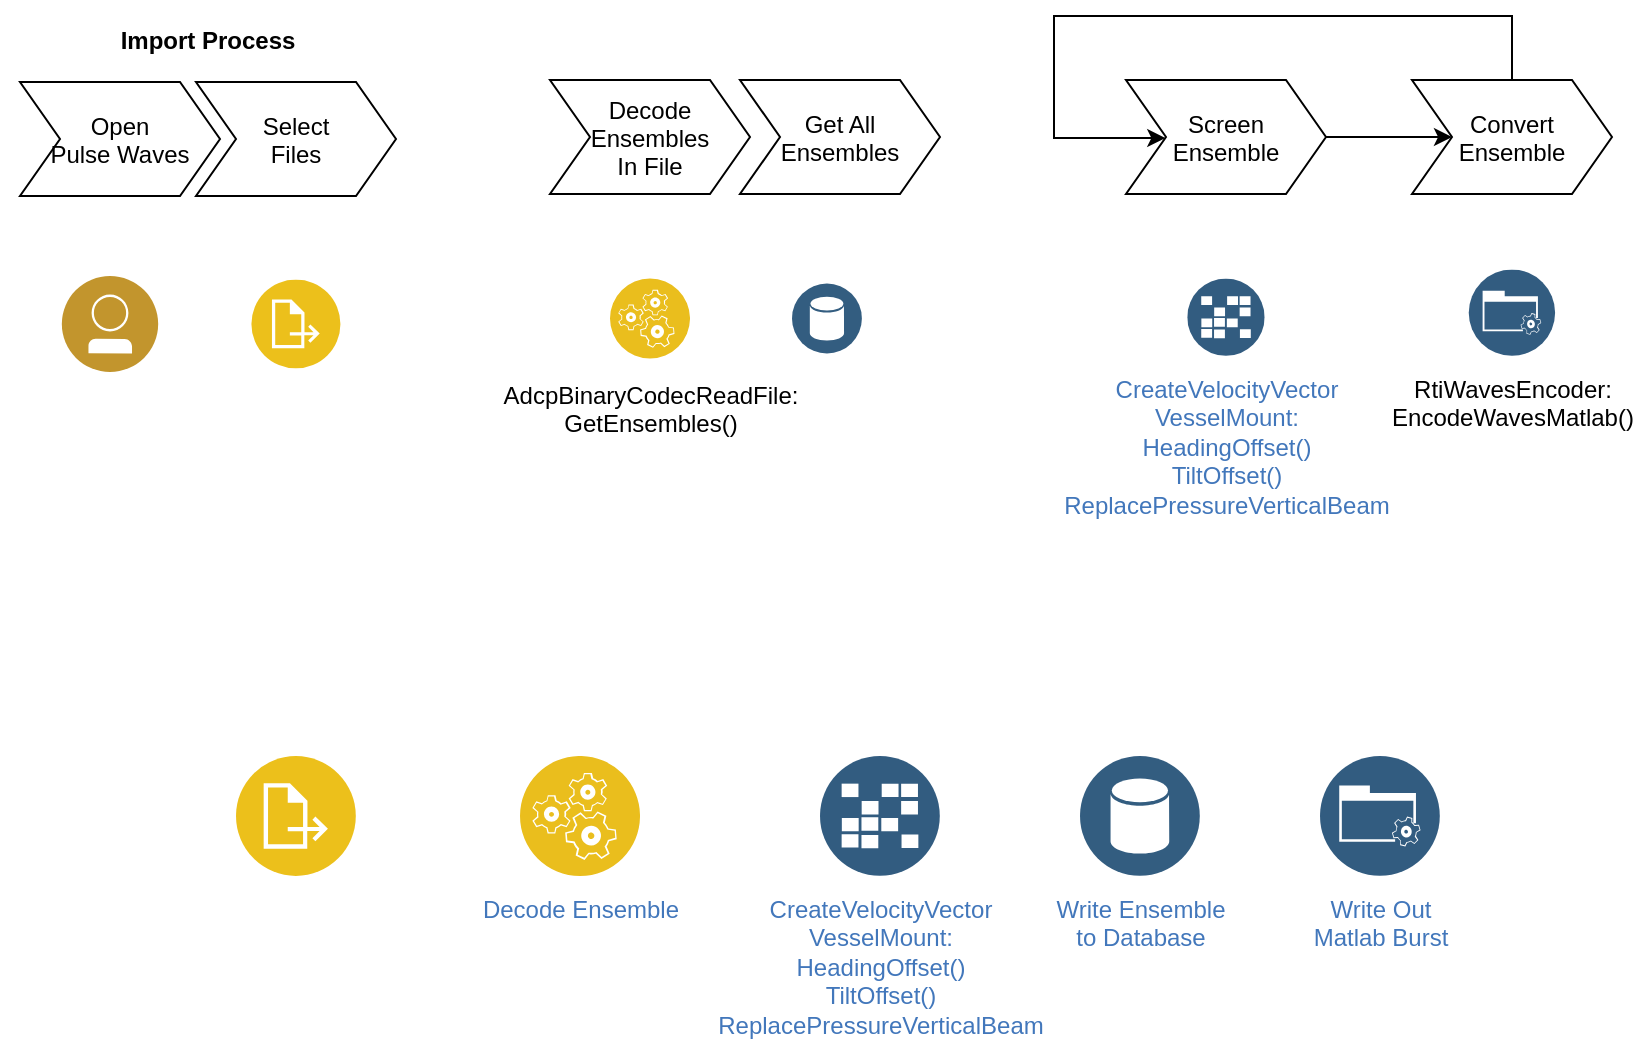 <mxfile version="12.6.5" type="device"><diagram id="lN7U42VgtvclNH2rJdbo" name="Page-1"><mxGraphModel dx="1086" dy="966" grid="1" gridSize="10" guides="1" tooltips="1" connect="1" arrows="1" fold="1" page="1" pageScale="1" pageWidth="1100" pageHeight="1700" math="0" shadow="0"><root><mxCell id="0"/><mxCell id="1" parent="0"/><mxCell id="D8DkwMoDonyib2GIKF-d-1" value="" style="aspect=fixed;perimeter=ellipsePerimeter;html=1;align=center;shadow=0;dashed=0;fontColor=#000000;labelBackgroundColor=#ffffff;fontSize=12;spacingTop=3;image;image=img/lib/ibm/users/user.svg;fontFamily=Helvetica;strokeColor=#6c8ebf;fillColor=#dae8fc;" vertex="1" parent="1"><mxGeometry x="100" y="150" width="50" height="48" as="geometry"/></mxCell><mxCell id="D8DkwMoDonyib2GIKF-d-2" value="" style="aspect=fixed;perimeter=ellipsePerimeter;html=1;align=center;shadow=0;dashed=0;fontColor=#000000;labelBackgroundColor=#ffffff;fontSize=12;spacingTop=3;image;image=img/lib/ibm/applications/annotate.svg;fontFamily=Helvetica;strokeColor=#6c8ebf;fillColor=#dae8fc;" vertex="1" parent="1"><mxGeometry x="194.22" y="151.75" width="47.55" height="44.5" as="geometry"/></mxCell><mxCell id="D8DkwMoDonyib2GIKF-d-4" value="Import Process" style="swimlane;childLayout=stackLayout;horizontal=1;fillColor=none;horizontalStack=1;resizeParent=1;resizeParentMax=0;resizeLast=0;collapsible=0;strokeColor=none;stackBorder=10;stackSpacing=-12;resizable=1;align=center;points=[];fontColor=#000000;" vertex="1" parent="1"><mxGeometry x="70" y="20" width="208" height="100" as="geometry"/></mxCell><mxCell id="D8DkwMoDonyib2GIKF-d-5" value="Open &#10;Pulse Waves" style="shape=step;perimeter=stepPerimeter;fixedSize=1;points=[];" vertex="1" parent="D8DkwMoDonyib2GIKF-d-4"><mxGeometry x="10" y="33" width="100" height="57" as="geometry"/></mxCell><mxCell id="D8DkwMoDonyib2GIKF-d-6" value="Select &#10;Files" style="shape=step;perimeter=stepPerimeter;fixedSize=1;points=[];" vertex="1" parent="D8DkwMoDonyib2GIKF-d-4"><mxGeometry x="98" y="33" width="100" height="57" as="geometry"/></mxCell><mxCell id="D8DkwMoDonyib2GIKF-d-8" value="&lt;span style=&quot;white-space: normal&quot;&gt;AdcpBinaryCodecReadFile:&lt;/span&gt;&lt;br style=&quot;white-space: normal&quot;&gt;&lt;span style=&quot;white-space: normal&quot;&gt;GetEnsembles()&lt;/span&gt;" style="aspect=fixed;perimeter=ellipsePerimeter;html=1;align=center;shadow=0;dashed=0;fontColor=#000000;labelBackgroundColor=#ffffff;fontSize=12;spacingTop=3;image;image=img/lib/ibm/applications/runtime_services.svg;fontFamily=Helvetica;strokeColor=#6c8ebf;fillColor=#dae8fc;" vertex="1" parent="1"><mxGeometry x="375" y="150" width="40" height="42.5" as="geometry"/></mxCell><mxCell id="D8DkwMoDonyib2GIKF-d-9" value="Get All&#10;Ensembles" style="shape=step;perimeter=stepPerimeter;fixedSize=1;points=[];" vertex="1" parent="1"><mxGeometry x="440" y="52" width="100" height="57" as="geometry"/></mxCell><mxCell id="D8DkwMoDonyib2GIKF-d-27" style="edgeStyle=orthogonalEdgeStyle;rounded=0;orthogonalLoop=1;jettySize=auto;html=1;" edge="1" parent="1" source="D8DkwMoDonyib2GIKF-d-21" target="D8DkwMoDonyib2GIKF-d-13"><mxGeometry relative="1" as="geometry"/></mxCell><mxCell id="D8DkwMoDonyib2GIKF-d-21" value="Screen&#10;Ensemble" style="shape=step;perimeter=stepPerimeter;fixedSize=1;points=[];" vertex="1" parent="1"><mxGeometry x="633" y="52" width="100" height="57" as="geometry"/></mxCell><mxCell id="D8DkwMoDonyib2GIKF-d-11" value="" style="aspect=fixed;perimeter=ellipsePerimeter;html=1;align=center;shadow=0;dashed=0;fontColor=#000000;labelBackgroundColor=#ffffff;fontSize=12;spacingTop=3;image;image=img/lib/ibm/data/data_services.svg;fontFamily=Helvetica;strokeColor=#6c8ebf;fillColor=#dae8fc;" vertex="1" parent="1"><mxGeometry x="466" y="146.75" width="35" height="49" as="geometry"/></mxCell><mxCell id="D8DkwMoDonyib2GIKF-d-12" value="RtiWavesEncoder:&lt;br&gt;EncodeWavesMatlab()" style="aspect=fixed;perimeter=ellipsePerimeter;html=1;align=center;shadow=0;dashed=0;fontColor=#000000;labelBackgroundColor=#ffffff;fontSize=12;spacingTop=3;image;image=img/lib/ibm/data/tms_data_interface.svg;fontFamily=Helvetica;strokeColor=#6c8ebf;fillColor=#dae8fc;" vertex="1" parent="1"><mxGeometry x="801" y="146.75" width="50" height="43.25" as="geometry"/></mxCell><mxCell id="D8DkwMoDonyib2GIKF-d-29" style="edgeStyle=orthogonalEdgeStyle;rounded=0;orthogonalLoop=1;jettySize=auto;html=1;" edge="1" parent="1" source="D8DkwMoDonyib2GIKF-d-13" target="D8DkwMoDonyib2GIKF-d-21"><mxGeometry relative="1" as="geometry"><mxPoint x="647" y="30" as="targetPoint"/><Array as="points"><mxPoint x="826" y="20"/><mxPoint x="597" y="20"/><mxPoint x="597" y="81"/></Array></mxGeometry></mxCell><mxCell id="D8DkwMoDonyib2GIKF-d-13" value="Convert&#10;Ensemble" style="shape=step;perimeter=stepPerimeter;fixedSize=1;points=[];" vertex="1" parent="1"><mxGeometry x="776" y="52" width="100" height="57" as="geometry"/></mxCell><mxCell id="D8DkwMoDonyib2GIKF-d-23" value="CreateVelocityVector&lt;br&gt;VesselMount:&lt;br&gt;HeadingOffset()&lt;br&gt;TiltOffset()&lt;br&gt;ReplacePressureVerticalBeam&lt;br&gt;" style="aspect=fixed;perimeter=ellipsePerimeter;html=1;align=center;shadow=0;dashed=0;fontColor=#4277BB;labelBackgroundColor=#ffffff;fontSize=12;spacingTop=3;image;image=img/lib/ibm/data/caches.svg;fontFamily=Helvetica;strokeColor=#000000;fillColor=#ffffff;" vertex="1" parent="1"><mxGeometry x="663.63" y="151.25" width="38.75" height="38.75" as="geometry"/></mxCell><mxCell id="D8DkwMoDonyib2GIKF-d-7" value="Decode&#10;Ensembles&#10;In File" style="shape=step;perimeter=stepPerimeter;fixedSize=1;points=[];" vertex="1" parent="1"><mxGeometry x="345" y="52" width="100" height="57" as="geometry"/></mxCell><mxCell id="D8DkwMoDonyib2GIKF-d-30" value="" style="aspect=fixed;perimeter=ellipsePerimeter;html=1;align=center;shadow=0;dashed=0;fontColor=#4277BB;labelBackgroundColor=#ffffff;fontSize=12;spacingTop=3;image;image=img/lib/ibm/applications/annotate.svg;" vertex="1" parent="1"><mxGeometry x="188" y="390" width="60" height="60" as="geometry"/></mxCell><mxCell id="D8DkwMoDonyib2GIKF-d-31" value="Decode Ensemble" style="aspect=fixed;perimeter=ellipsePerimeter;html=1;align=center;shadow=0;dashed=0;fontColor=#4277BB;labelBackgroundColor=#ffffff;fontSize=12;spacingTop=3;image;image=img/lib/ibm/applications/runtime_services.svg;" vertex="1" parent="1"><mxGeometry x="330" y="390" width="60" height="60" as="geometry"/></mxCell><mxCell id="D8DkwMoDonyib2GIKF-d-32" value="Write Ensemble&lt;br&gt;to Database" style="aspect=fixed;perimeter=ellipsePerimeter;html=1;align=center;shadow=0;dashed=0;fontColor=#4277BB;labelBackgroundColor=#ffffff;fontSize=12;spacingTop=3;image;image=img/lib/ibm/data/data_services.svg;" vertex="1" parent="1"><mxGeometry x="610" y="390" width="60" height="60" as="geometry"/></mxCell><mxCell id="D8DkwMoDonyib2GIKF-d-33" value="CreateVelocityVector&lt;br&gt;VesselMount:&lt;br&gt;HeadingOffset()&lt;br&gt;TiltOffset()&lt;br&gt;ReplacePressureVerticalBeam" style="aspect=fixed;perimeter=ellipsePerimeter;html=1;align=center;shadow=0;dashed=0;fontColor=#4277BB;labelBackgroundColor=#ffffff;fontSize=12;spacingTop=3;image;image=img/lib/ibm/data/caches.svg;" vertex="1" parent="1"><mxGeometry x="480" y="390" width="60" height="60" as="geometry"/></mxCell><mxCell id="D8DkwMoDonyib2GIKF-d-35" value="Write Out&lt;br&gt;Matlab Burst" style="aspect=fixed;perimeter=ellipsePerimeter;html=1;align=center;shadow=0;dashed=0;fontColor=#4277BB;labelBackgroundColor=#ffffff;fontSize=12;spacingTop=3;image;image=img/lib/ibm/data/tms_data_interface.svg;" vertex="1" parent="1"><mxGeometry x="730" y="390" width="60" height="60" as="geometry"/></mxCell></root></mxGraphModel></diagram></mxfile>